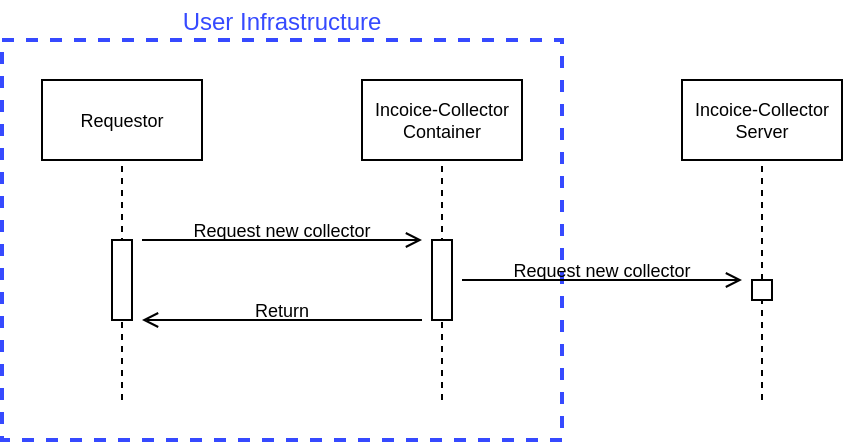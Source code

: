 <mxfile>
    <diagram id="s3XKS49f7g5tn125unqJ" name="Page-1">
        <mxGraphModel dx="716" dy="375" grid="1" gridSize="10" guides="1" tooltips="1" connect="1" arrows="1" fold="1" page="1" pageScale="1" pageWidth="1200" pageHeight="600" math="0" shadow="0">
            <root>
                <mxCell id="0"/>
                <mxCell id="1" parent="0"/>
                <mxCell id="23" value="" style="fillColor=none;strokeColor=#364AFF;rounded=0;connectable=0;arcSize=8;dashed=1;strokeWidth=2;" parent="1" vertex="1">
                    <mxGeometry x="180" y="60" width="280" height="200" as="geometry"/>
                </mxCell>
                <mxCell id="12" value="" style="endArrow=none;dashed=1;entryX=0.5;entryY=1;entryDx=0;entryDy=0;" parent="1" target="5" edge="1">
                    <mxGeometry width="50" height="50" relative="1" as="geometry">
                        <mxPoint x="400" y="240" as="sourcePoint"/>
                        <mxPoint x="250" y="130.0" as="targetPoint"/>
                    </mxGeometry>
                </mxCell>
                <mxCell id="4" value="" style="endArrow=none;dashed=1;entryX=0.5;entryY=1;entryDx=0;entryDy=0;" parent="1" target="3" edge="1">
                    <mxGeometry width="50" height="50" relative="1" as="geometry">
                        <mxPoint x="240" y="240" as="sourcePoint"/>
                        <mxPoint x="470" y="170" as="targetPoint"/>
                    </mxGeometry>
                </mxCell>
                <mxCell id="2" value="" style="rounded=0;" parent="1" vertex="1">
                    <mxGeometry x="395" y="160" width="10" height="40" as="geometry"/>
                </mxCell>
                <mxCell id="3" value="Requestor" style="rounded=0;fontSize=9;" parent="1" vertex="1">
                    <mxGeometry x="200" y="80" width="80" height="40" as="geometry"/>
                </mxCell>
                <mxCell id="5" value="Incoice-Collector&#10;Container" style="rounded=0;fontSize=9;" parent="1" vertex="1">
                    <mxGeometry x="360" y="80" width="80" height="40" as="geometry"/>
                </mxCell>
                <mxCell id="6" value="Incoice-Collector&#10;Server" style="rounded=0;fontSize=9;" parent="1" vertex="1">
                    <mxGeometry x="520" y="80" width="80" height="40" as="geometry"/>
                </mxCell>
                <mxCell id="7" value="" style="endArrow=open;fontSize=9;endFill=0;" parent="1" edge="1">
                    <mxGeometry width="50" height="50" relative="1" as="geometry">
                        <mxPoint x="250" y="160" as="sourcePoint"/>
                        <mxPoint x="390" y="160" as="targetPoint"/>
                    </mxGeometry>
                </mxCell>
                <mxCell id="8" value="Request new collector" style="text;strokeColor=none;fillColor=none;align=center;verticalAlign=middle;rounded=0;fontSize=9;" parent="1" vertex="1">
                    <mxGeometry x="250" y="150" width="140" height="10" as="geometry"/>
                </mxCell>
                <mxCell id="9" value="Request new collector" style="text;strokeColor=none;fillColor=none;align=center;verticalAlign=middle;rounded=0;fontSize=9;" parent="1" vertex="1">
                    <mxGeometry x="410" y="170" width="140" height="10" as="geometry"/>
                </mxCell>
                <mxCell id="11" value="" style="endArrow=open;fontSize=9;endFill=0;" parent="1" edge="1">
                    <mxGeometry width="50" height="50" relative="1" as="geometry">
                        <mxPoint x="410" y="180" as="sourcePoint"/>
                        <mxPoint x="550" y="180" as="targetPoint"/>
                    </mxGeometry>
                </mxCell>
                <mxCell id="13" value="" style="endArrow=none;dashed=1;entryX=0.5;entryY=1;entryDx=0;entryDy=0;" parent="1" target="6" edge="1">
                    <mxGeometry width="50" height="50" relative="1" as="geometry">
                        <mxPoint x="560" y="240" as="sourcePoint"/>
                        <mxPoint x="410" y="130.0" as="targetPoint"/>
                    </mxGeometry>
                </mxCell>
                <mxCell id="15" value="" style="rounded=0;" parent="1" vertex="1">
                    <mxGeometry x="555" y="180" width="10" height="10" as="geometry"/>
                </mxCell>
                <mxCell id="18" value="" style="endArrow=open;fontSize=9;endFill=0;" parent="1" edge="1">
                    <mxGeometry width="50" height="50" relative="1" as="geometry">
                        <mxPoint x="390" y="200" as="sourcePoint"/>
                        <mxPoint x="250" y="200" as="targetPoint"/>
                    </mxGeometry>
                </mxCell>
                <mxCell id="19" value="Return" style="text;strokeColor=none;fillColor=none;align=center;verticalAlign=middle;rounded=0;fontSize=9;" parent="1" vertex="1">
                    <mxGeometry x="250" y="190" width="140" height="10" as="geometry"/>
                </mxCell>
                <mxCell id="22" value="" style="rounded=0;" parent="1" vertex="1">
                    <mxGeometry x="235" y="160" width="10" height="40" as="geometry"/>
                </mxCell>
                <mxCell id="24" value="User Infrastructure" style="text;strokeColor=none;align=center;fillColor=none;verticalAlign=middle;rounded=0;fontColor=#364AFF;" parent="1" vertex="1">
                    <mxGeometry x="180" y="40" width="280" height="20" as="geometry"/>
                </mxCell>
            </root>
        </mxGraphModel>
    </diagram>
</mxfile>